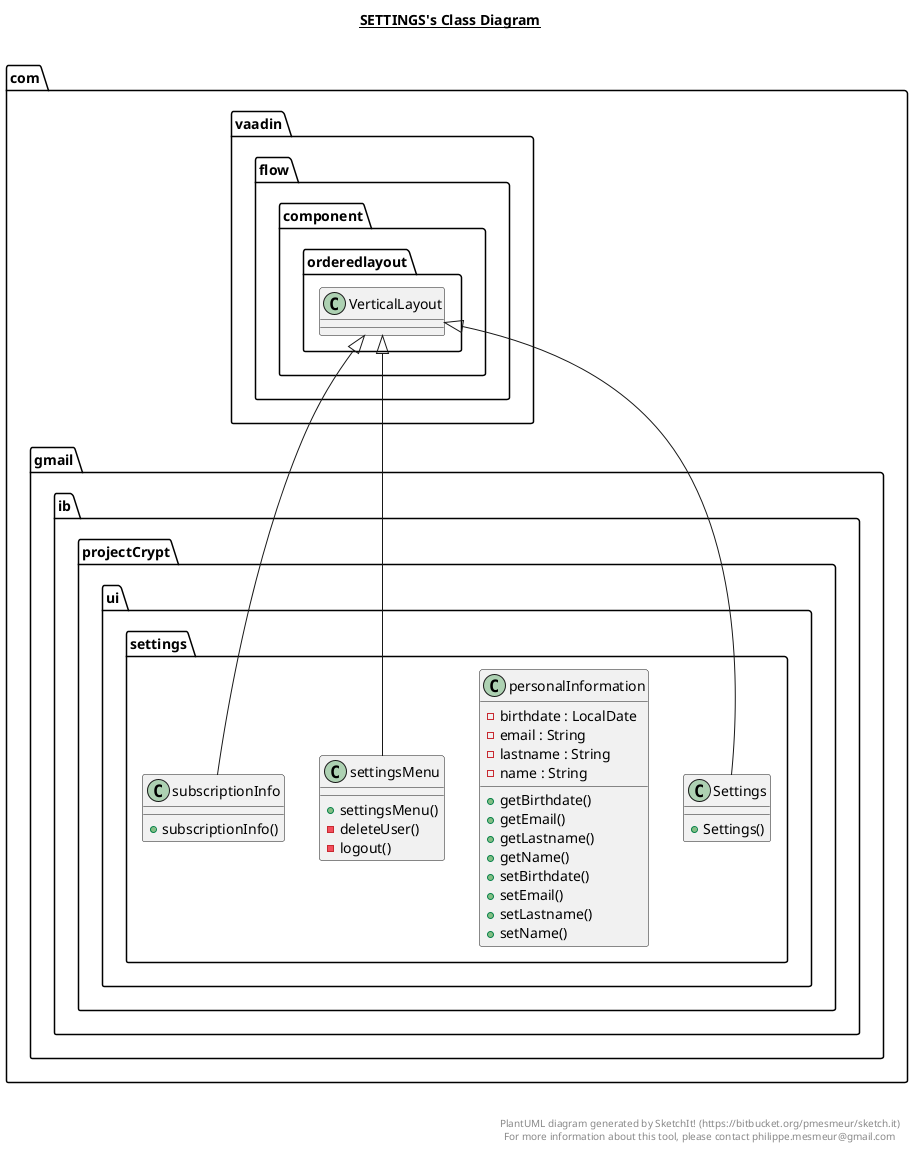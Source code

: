 @startuml

title __SETTINGS's Class Diagram__\n

  namespace com.gmail.ib.projectCrypt {
    namespace ui {
      namespace settings {
        class com.gmail.ib.projectCrypt.ui.settings.Settings {
            + Settings()
        }
      }
    }
  }
  

  namespace com.gmail.ib.projectCrypt {
    namespace ui {
      namespace settings {
        class com.gmail.ib.projectCrypt.ui.settings.personalInformation {
            - birthdate : LocalDate
            - email : String
            - lastname : String
            - name : String
            + getBirthdate()
            + getEmail()
            + getLastname()
            + getName()
            + setBirthdate()
            + setEmail()
            + setLastname()
            + setName()
        }
      }
    }
  }
  

  namespace com.gmail.ib.projectCrypt {
    namespace ui {
      namespace settings {
        class com.gmail.ib.projectCrypt.ui.settings.settingsMenu {
            + settingsMenu()
            - deleteUser()
            - logout()
        }
      }
    }
  }
  

  namespace com.gmail.ib.projectCrypt {
    namespace ui {
      namespace settings {
        class com.gmail.ib.projectCrypt.ui.settings.subscriptionInfo {
            + subscriptionInfo()
        }
      }
    }
  }
  

  com.gmail.ib.projectCrypt.ui.settings.Settings -up-|> com.vaadin.flow.component.orderedlayout.VerticalLayout
  com.gmail.ib.projectCrypt.ui.settings.settingsMenu -up-|> com.vaadin.flow.component.orderedlayout.VerticalLayout
  com.gmail.ib.projectCrypt.ui.settings.subscriptionInfo -up-|> com.vaadin.flow.component.orderedlayout.VerticalLayout


right footer


PlantUML diagram generated by SketchIt! (https://bitbucket.org/pmesmeur/sketch.it)
For more information about this tool, please contact philippe.mesmeur@gmail.com
endfooter

@enduml

